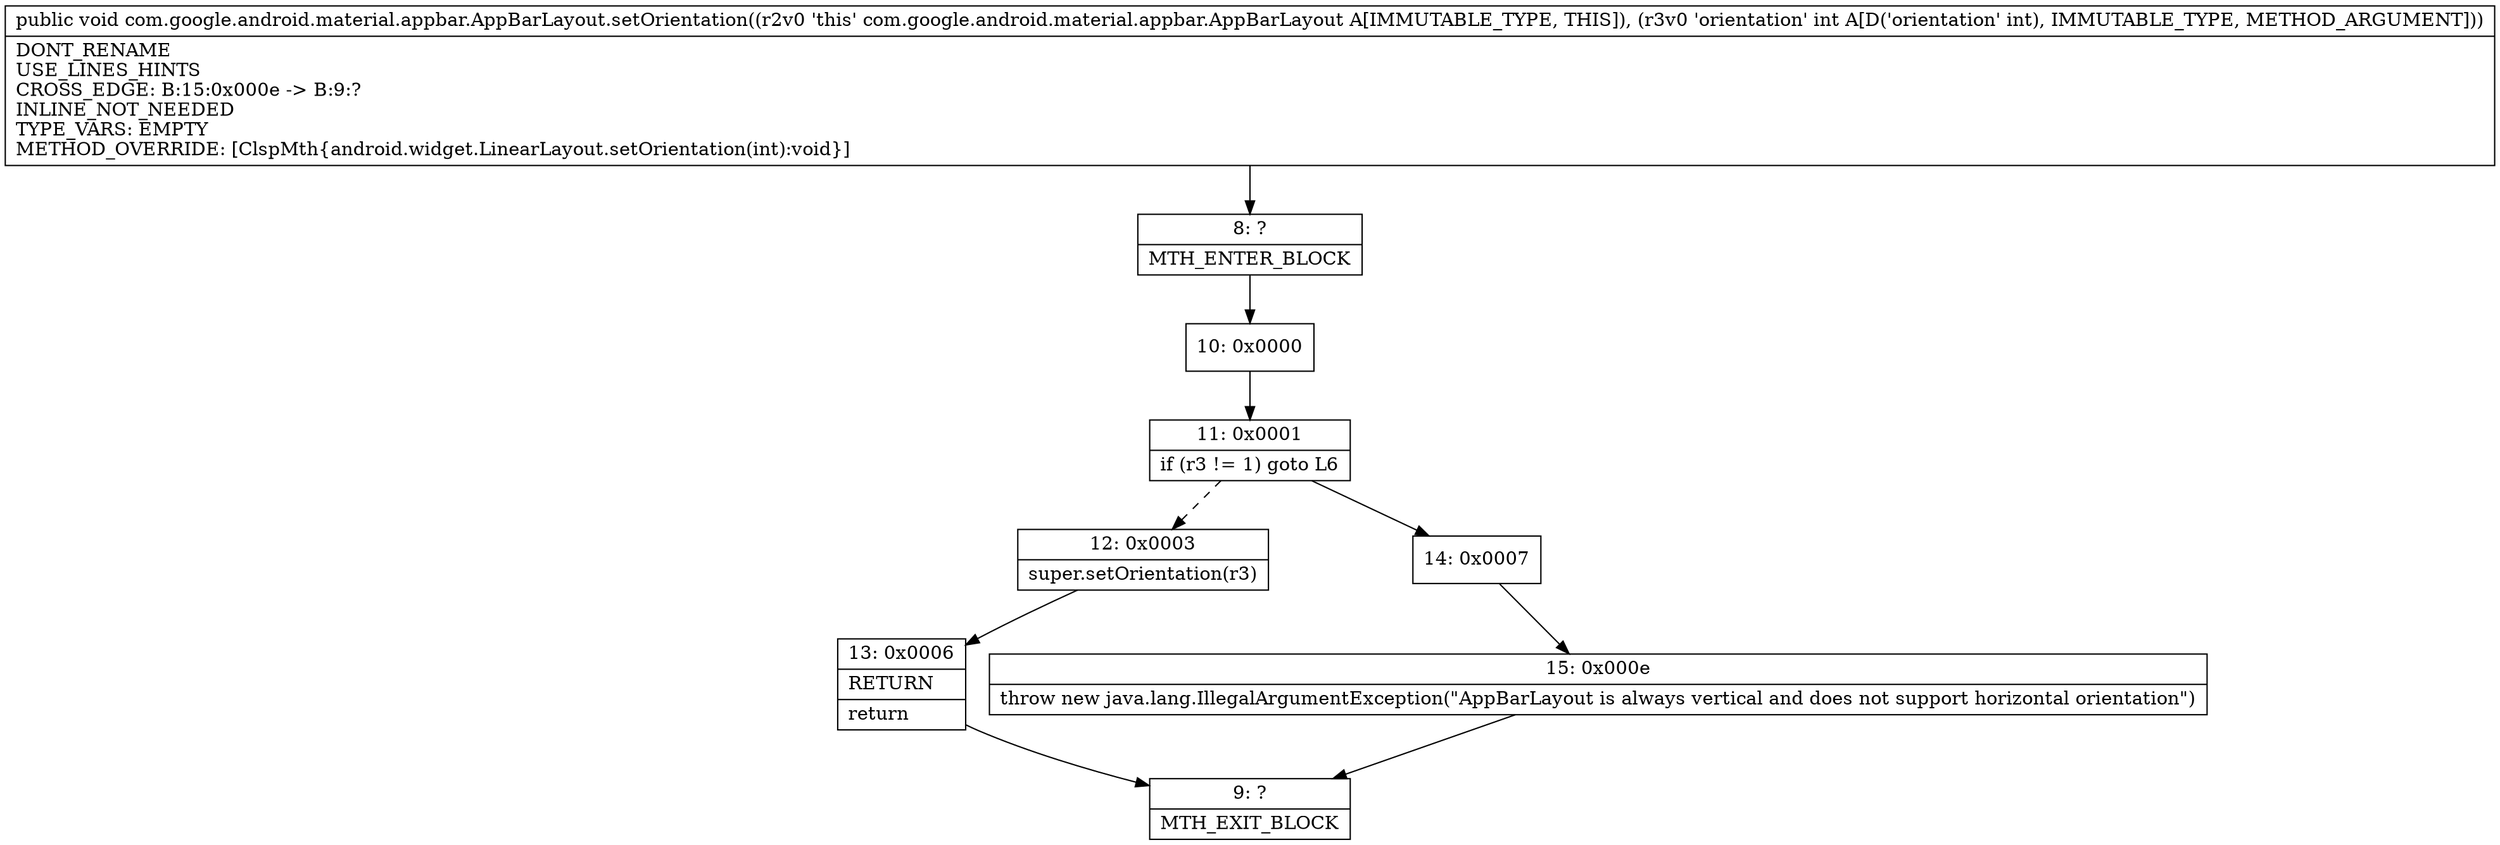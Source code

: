 digraph "CFG forcom.google.android.material.appbar.AppBarLayout.setOrientation(I)V" {
Node_8 [shape=record,label="{8\:\ ?|MTH_ENTER_BLOCK\l}"];
Node_10 [shape=record,label="{10\:\ 0x0000}"];
Node_11 [shape=record,label="{11\:\ 0x0001|if (r3 != 1) goto L6\l}"];
Node_12 [shape=record,label="{12\:\ 0x0003|super.setOrientation(r3)\l}"];
Node_13 [shape=record,label="{13\:\ 0x0006|RETURN\l|return\l}"];
Node_9 [shape=record,label="{9\:\ ?|MTH_EXIT_BLOCK\l}"];
Node_14 [shape=record,label="{14\:\ 0x0007}"];
Node_15 [shape=record,label="{15\:\ 0x000e|throw new java.lang.IllegalArgumentException(\"AppBarLayout is always vertical and does not support horizontal orientation\")\l}"];
MethodNode[shape=record,label="{public void com.google.android.material.appbar.AppBarLayout.setOrientation((r2v0 'this' com.google.android.material.appbar.AppBarLayout A[IMMUTABLE_TYPE, THIS]), (r3v0 'orientation' int A[D('orientation' int), IMMUTABLE_TYPE, METHOD_ARGUMENT]))  | DONT_RENAME\lUSE_LINES_HINTS\lCROSS_EDGE: B:15:0x000e \-\> B:9:?\lINLINE_NOT_NEEDED\lTYPE_VARS: EMPTY\lMETHOD_OVERRIDE: [ClspMth\{android.widget.LinearLayout.setOrientation(int):void\}]\l}"];
MethodNode -> Node_8;Node_8 -> Node_10;
Node_10 -> Node_11;
Node_11 -> Node_12[style=dashed];
Node_11 -> Node_14;
Node_12 -> Node_13;
Node_13 -> Node_9;
Node_14 -> Node_15;
Node_15 -> Node_9;
}

